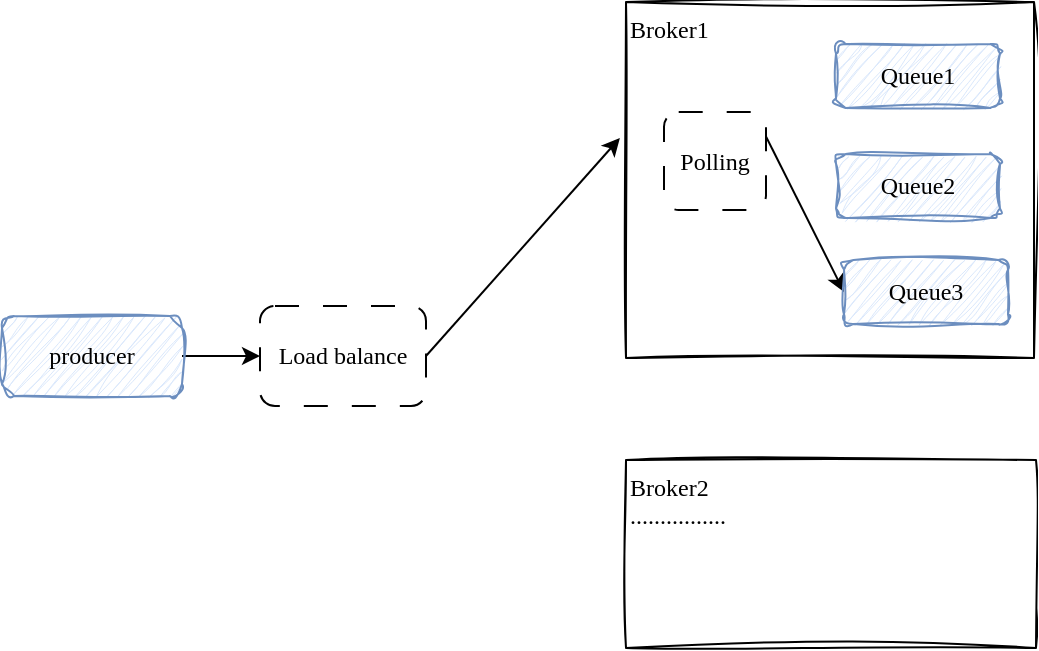 <mxfile version="21.7.3" type="github">
  <diagram name="第 1 页" id="aZrM9O5xpqXcJiAFiTc9">
    <mxGraphModel dx="794" dy="510" grid="0" gridSize="10" guides="1" tooltips="1" connect="1" arrows="0" fold="1" page="1" pageScale="1" pageWidth="850" pageHeight="1100" math="0" shadow="0">
      <root>
        <mxCell id="0" />
        <mxCell id="1" parent="0" />
        <mxCell id="2Vxmn0thZEaRQKpwxgvd-3" value="" style="edgeStyle=orthogonalEdgeStyle;rounded=0;orthogonalLoop=1;jettySize=auto;html=1;fontFamily=Comic Sans MS;fontSize=12;fontColor=default;" edge="1" parent="1" source="2Vxmn0thZEaRQKpwxgvd-1" target="2Vxmn0thZEaRQKpwxgvd-2">
          <mxGeometry relative="1" as="geometry" />
        </mxCell>
        <mxCell id="2Vxmn0thZEaRQKpwxgvd-1" value="producer" style="rounded=1;whiteSpace=wrap;html=1;sketch=1;curveFitting=1;jiggle=2;fontFamily=Comic Sans MS;fillColor=#dae8fc;strokeColor=#6c8ebf;" vertex="1" parent="1">
          <mxGeometry x="150" y="200" width="90" height="40" as="geometry" />
        </mxCell>
        <mxCell id="2Vxmn0thZEaRQKpwxgvd-7" style="rounded=0;orthogonalLoop=1;jettySize=auto;html=1;exitX=1;exitY=0.5;exitDx=0;exitDy=0;entryX=-0.015;entryY=0.382;entryDx=0;entryDy=0;entryPerimeter=0;fontFamily=Comic Sans MS;fontSize=12;fontColor=default;" edge="1" parent="1" source="2Vxmn0thZEaRQKpwxgvd-2" target="2Vxmn0thZEaRQKpwxgvd-5">
          <mxGeometry relative="1" as="geometry" />
        </mxCell>
        <mxCell id="2Vxmn0thZEaRQKpwxgvd-2" value="Load balance" style="whiteSpace=wrap;html=1;fontFamily=Comic Sans MS;rounded=1;dashed=1;dashPattern=12 12;" vertex="1" parent="1">
          <mxGeometry x="279" y="195" width="83" height="50" as="geometry" />
        </mxCell>
        <mxCell id="2Vxmn0thZEaRQKpwxgvd-5" value="Broker1" style="rounded=0;whiteSpace=wrap;html=1;sketch=1;jiggle=2;curveFitting=1;strokeColor=default;fontFamily=Comic Sans MS;fontSize=12;fontColor=default;fillColor=default;align=left;horizontal=1;verticalAlign=top;" vertex="1" parent="1">
          <mxGeometry x="462" y="43" width="204" height="178" as="geometry" />
        </mxCell>
        <mxCell id="2Vxmn0thZEaRQKpwxgvd-6" value="Broker2&lt;br&gt;................" style="rounded=0;whiteSpace=wrap;html=1;sketch=1;jiggle=2;curveFitting=1;strokeColor=default;fontFamily=Comic Sans MS;fontSize=12;fontColor=default;fillColor=default;align=left;horizontal=1;verticalAlign=top;" vertex="1" parent="1">
          <mxGeometry x="462" y="272" width="205" height="94" as="geometry" />
        </mxCell>
        <mxCell id="2Vxmn0thZEaRQKpwxgvd-12" style="rounded=0;orthogonalLoop=1;jettySize=auto;html=1;exitX=1;exitY=0.25;exitDx=0;exitDy=0;entryX=0;entryY=0.5;entryDx=0;entryDy=0;fontFamily=Comic Sans MS;fontSize=12;fontColor=default;" edge="1" parent="1" source="2Vxmn0thZEaRQKpwxgvd-8" target="2Vxmn0thZEaRQKpwxgvd-11">
          <mxGeometry relative="1" as="geometry" />
        </mxCell>
        <mxCell id="2Vxmn0thZEaRQKpwxgvd-8" value="Polling" style="whiteSpace=wrap;html=1;fontFamily=Comic Sans MS;rounded=1;dashed=1;dashPattern=12 12;" vertex="1" parent="1">
          <mxGeometry x="481" y="98" width="51" height="49" as="geometry" />
        </mxCell>
        <mxCell id="2Vxmn0thZEaRQKpwxgvd-9" value="Queue1" style="rounded=1;whiteSpace=wrap;html=1;sketch=1;curveFitting=1;jiggle=2;fontFamily=Comic Sans MS;fillColor=#dae8fc;strokeColor=#6c8ebf;" vertex="1" parent="1">
          <mxGeometry x="567" y="64" width="82" height="32" as="geometry" />
        </mxCell>
        <mxCell id="2Vxmn0thZEaRQKpwxgvd-10" value="Queue2" style="rounded=1;whiteSpace=wrap;html=1;sketch=1;curveFitting=1;jiggle=2;fontFamily=Comic Sans MS;fillColor=#dae8fc;strokeColor=#6c8ebf;" vertex="1" parent="1">
          <mxGeometry x="567" y="119" width="82" height="32" as="geometry" />
        </mxCell>
        <mxCell id="2Vxmn0thZEaRQKpwxgvd-11" value="Queue3" style="rounded=1;whiteSpace=wrap;html=1;sketch=1;curveFitting=1;jiggle=2;fontFamily=Comic Sans MS;fillColor=#dae8fc;strokeColor=#6c8ebf;" vertex="1" parent="1">
          <mxGeometry x="571" y="172" width="82" height="32" as="geometry" />
        </mxCell>
      </root>
    </mxGraphModel>
  </diagram>
</mxfile>
